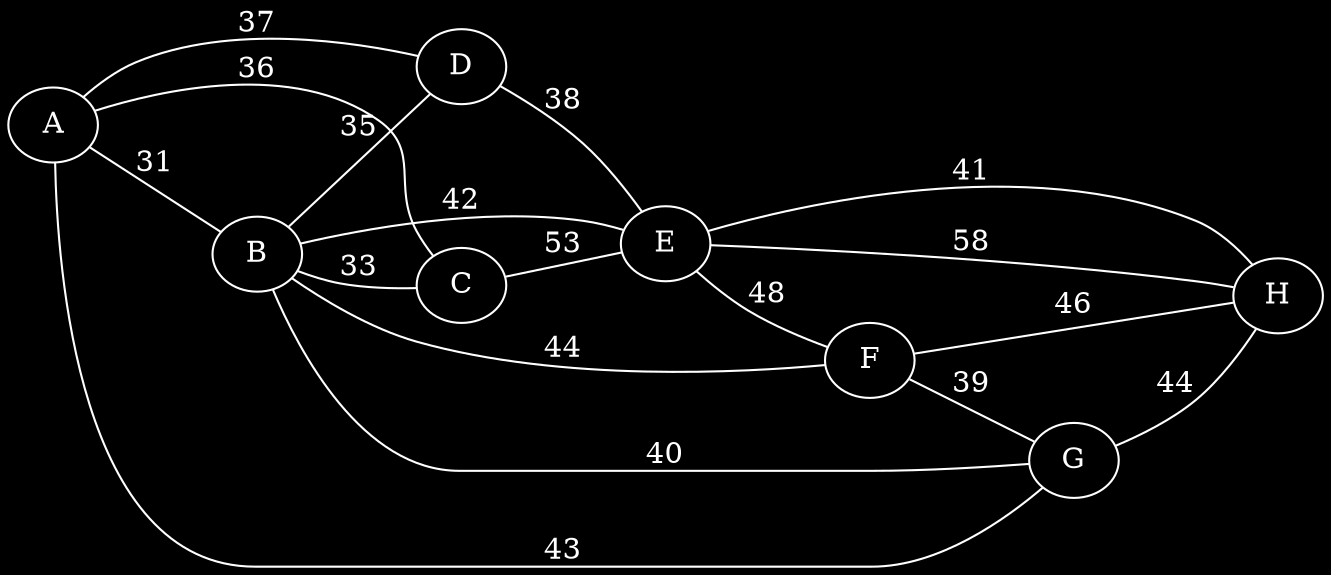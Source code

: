 graph G {
    rankdir=LR
    bgcolor = black
    node[color=white fontcolor=white width=.6]
    edge[color=white fontcolor = white]

    A -- B [label="31"];
    A -- C [label="36"];
    A -- D [label="37"];
    A -- G [label="43"];
    
    B -- C [label="33"];
    B -- D [label="35"];
    B -- E [label="42"];
    B -- F [label="44"];
    B -- G [label="40"];
    
    C -- E [label="53"];
    
    D -- E [label="38"];
    
    E -- F [label="48"];
    E -- H [label="41"];
    
    F -- G [label="39"];
    F -- H [label="46"];
    
    G -- H [label="44"];
    
    H -- E [label="58"];
}
